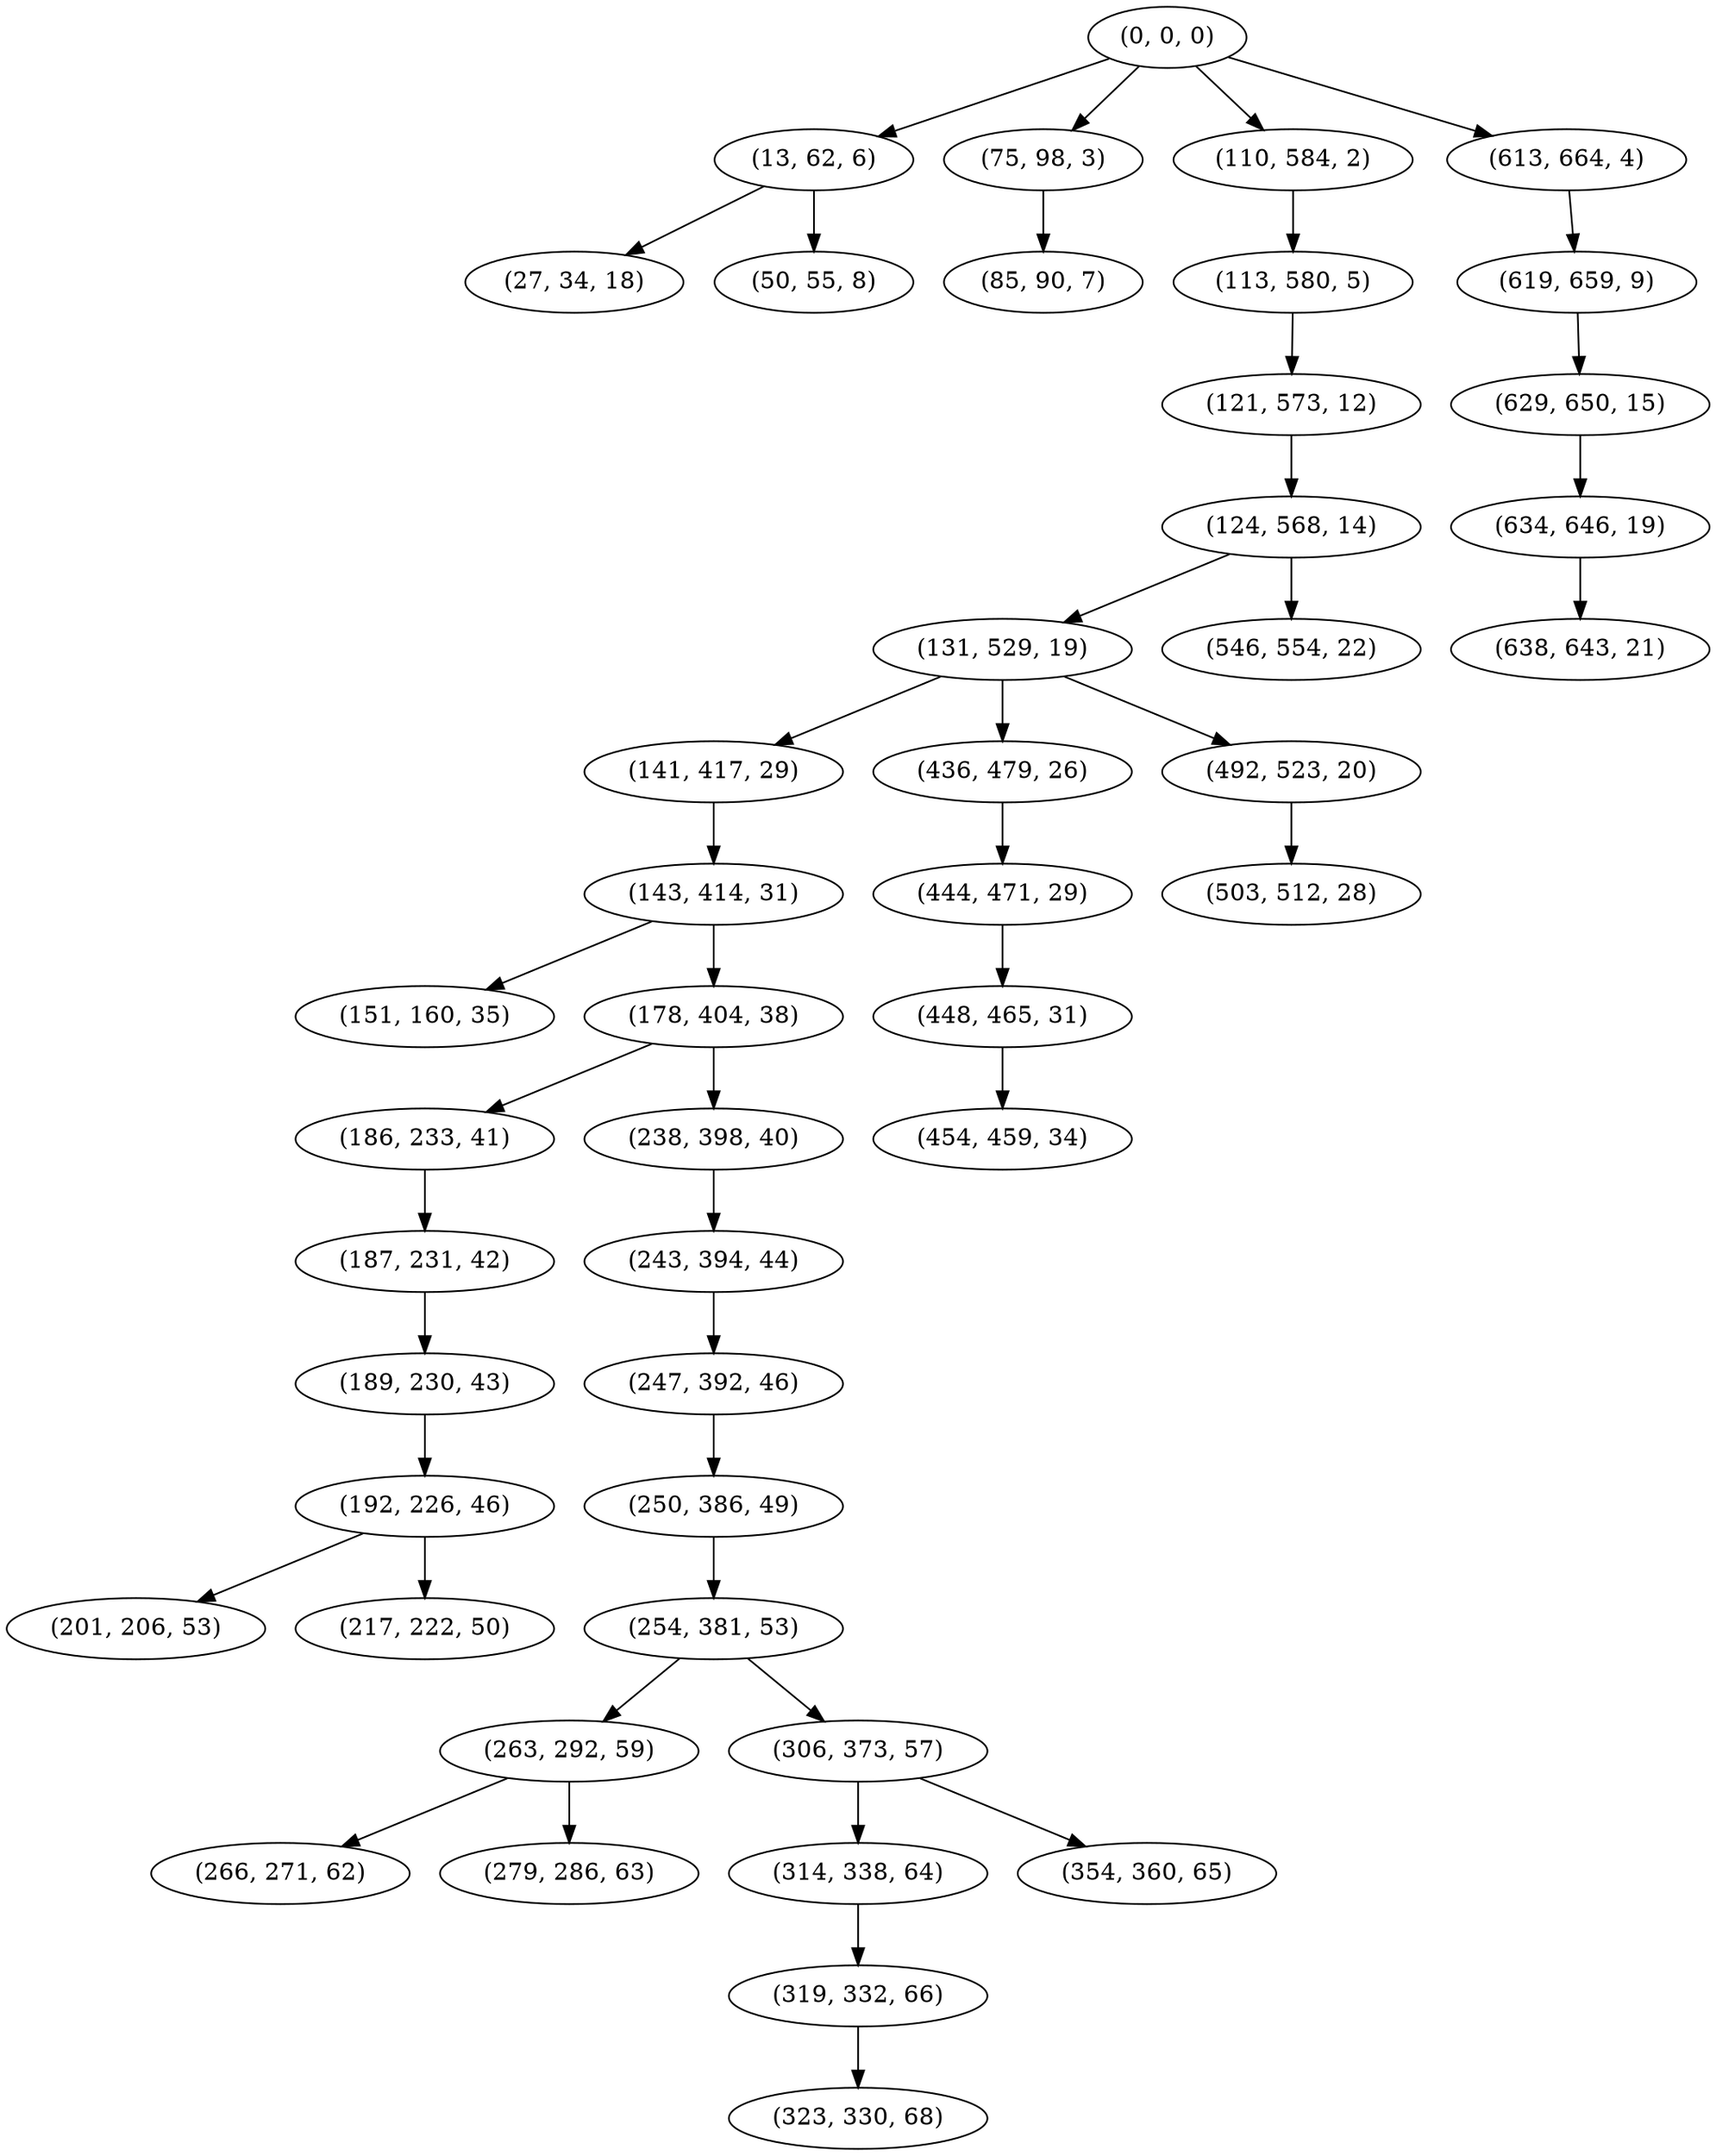 digraph tree {
    "(0, 0, 0)";
    "(13, 62, 6)";
    "(27, 34, 18)";
    "(50, 55, 8)";
    "(75, 98, 3)";
    "(85, 90, 7)";
    "(110, 584, 2)";
    "(113, 580, 5)";
    "(121, 573, 12)";
    "(124, 568, 14)";
    "(131, 529, 19)";
    "(141, 417, 29)";
    "(143, 414, 31)";
    "(151, 160, 35)";
    "(178, 404, 38)";
    "(186, 233, 41)";
    "(187, 231, 42)";
    "(189, 230, 43)";
    "(192, 226, 46)";
    "(201, 206, 53)";
    "(217, 222, 50)";
    "(238, 398, 40)";
    "(243, 394, 44)";
    "(247, 392, 46)";
    "(250, 386, 49)";
    "(254, 381, 53)";
    "(263, 292, 59)";
    "(266, 271, 62)";
    "(279, 286, 63)";
    "(306, 373, 57)";
    "(314, 338, 64)";
    "(319, 332, 66)";
    "(323, 330, 68)";
    "(354, 360, 65)";
    "(436, 479, 26)";
    "(444, 471, 29)";
    "(448, 465, 31)";
    "(454, 459, 34)";
    "(492, 523, 20)";
    "(503, 512, 28)";
    "(546, 554, 22)";
    "(613, 664, 4)";
    "(619, 659, 9)";
    "(629, 650, 15)";
    "(634, 646, 19)";
    "(638, 643, 21)";
    "(0, 0, 0)" -> "(13, 62, 6)";
    "(0, 0, 0)" -> "(75, 98, 3)";
    "(0, 0, 0)" -> "(110, 584, 2)";
    "(0, 0, 0)" -> "(613, 664, 4)";
    "(13, 62, 6)" -> "(27, 34, 18)";
    "(13, 62, 6)" -> "(50, 55, 8)";
    "(75, 98, 3)" -> "(85, 90, 7)";
    "(110, 584, 2)" -> "(113, 580, 5)";
    "(113, 580, 5)" -> "(121, 573, 12)";
    "(121, 573, 12)" -> "(124, 568, 14)";
    "(124, 568, 14)" -> "(131, 529, 19)";
    "(124, 568, 14)" -> "(546, 554, 22)";
    "(131, 529, 19)" -> "(141, 417, 29)";
    "(131, 529, 19)" -> "(436, 479, 26)";
    "(131, 529, 19)" -> "(492, 523, 20)";
    "(141, 417, 29)" -> "(143, 414, 31)";
    "(143, 414, 31)" -> "(151, 160, 35)";
    "(143, 414, 31)" -> "(178, 404, 38)";
    "(178, 404, 38)" -> "(186, 233, 41)";
    "(178, 404, 38)" -> "(238, 398, 40)";
    "(186, 233, 41)" -> "(187, 231, 42)";
    "(187, 231, 42)" -> "(189, 230, 43)";
    "(189, 230, 43)" -> "(192, 226, 46)";
    "(192, 226, 46)" -> "(201, 206, 53)";
    "(192, 226, 46)" -> "(217, 222, 50)";
    "(238, 398, 40)" -> "(243, 394, 44)";
    "(243, 394, 44)" -> "(247, 392, 46)";
    "(247, 392, 46)" -> "(250, 386, 49)";
    "(250, 386, 49)" -> "(254, 381, 53)";
    "(254, 381, 53)" -> "(263, 292, 59)";
    "(254, 381, 53)" -> "(306, 373, 57)";
    "(263, 292, 59)" -> "(266, 271, 62)";
    "(263, 292, 59)" -> "(279, 286, 63)";
    "(306, 373, 57)" -> "(314, 338, 64)";
    "(306, 373, 57)" -> "(354, 360, 65)";
    "(314, 338, 64)" -> "(319, 332, 66)";
    "(319, 332, 66)" -> "(323, 330, 68)";
    "(436, 479, 26)" -> "(444, 471, 29)";
    "(444, 471, 29)" -> "(448, 465, 31)";
    "(448, 465, 31)" -> "(454, 459, 34)";
    "(492, 523, 20)" -> "(503, 512, 28)";
    "(613, 664, 4)" -> "(619, 659, 9)";
    "(619, 659, 9)" -> "(629, 650, 15)";
    "(629, 650, 15)" -> "(634, 646, 19)";
    "(634, 646, 19)" -> "(638, 643, 21)";
}
